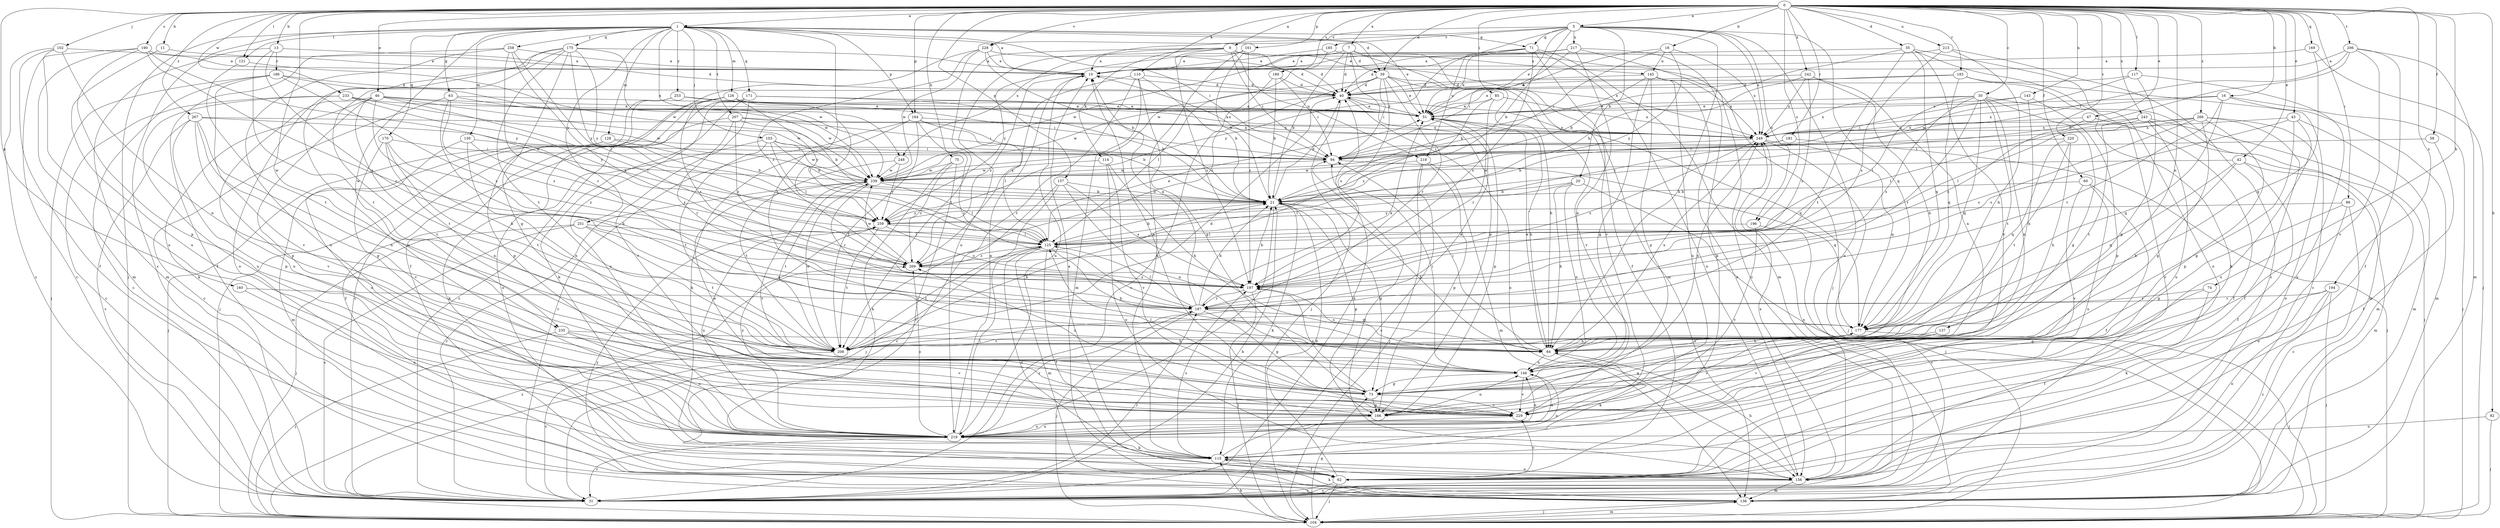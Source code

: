 strict digraph  {
0;
1;
5;
7;
8;
10;
11;
13;
16;
18;
20;
21;
30;
31;
35;
39;
40;
42;
43;
46;
47;
51;
58;
60;
62;
63;
71;
73;
74;
75;
82;
84;
85;
86;
94;
102;
103;
104;
110;
114;
115;
117;
121;
125;
126;
128;
130;
136;
137;
143;
145;
146;
156;
157;
160;
161;
164;
166;
169;
170;
171;
175;
177;
181;
183;
185;
186;
187;
189;
190;
194;
196;
197;
206;
207;
208;
213;
217;
218;
219;
220;
228;
229;
233;
235;
239;
242;
243;
248;
249;
251;
253;
258;
259;
266;
267;
269;
0 -> 1  [label=a];
0 -> 5  [label=a];
0 -> 7  [label=a];
0 -> 8  [label=a];
0 -> 11  [label=b];
0 -> 13  [label=b];
0 -> 16  [label=b];
0 -> 18  [label=b];
0 -> 30  [label=c];
0 -> 35  [label=d];
0 -> 39  [label=d];
0 -> 42  [label=e];
0 -> 43  [label=e];
0 -> 46  [label=e];
0 -> 47  [label=e];
0 -> 58  [label=f];
0 -> 60  [label=f];
0 -> 74  [label=h];
0 -> 75  [label=h];
0 -> 82  [label=h];
0 -> 85  [label=i];
0 -> 86  [label=i];
0 -> 102  [label=j];
0 -> 110  [label=k];
0 -> 117  [label=l];
0 -> 121  [label=l];
0 -> 137  [label=n];
0 -> 143  [label=n];
0 -> 157  [label=p];
0 -> 160  [label=p];
0 -> 161  [label=p];
0 -> 164  [label=p];
0 -> 169  [label=q];
0 -> 181  [label=r];
0 -> 183  [label=r];
0 -> 189  [label=s];
0 -> 190  [label=s];
0 -> 194  [label=s];
0 -> 196  [label=s];
0 -> 206  [label=t];
0 -> 213  [label=u];
0 -> 220  [label=v];
0 -> 228  [label=v];
0 -> 233  [label=w];
0 -> 235  [label=w];
0 -> 242  [label=x];
0 -> 243  [label=x];
0 -> 266  [label=z];
0 -> 267  [label=z];
1 -> 10  [label=a];
1 -> 31  [label=c];
1 -> 39  [label=d];
1 -> 51  [label=e];
1 -> 63  [label=g];
1 -> 71  [label=g];
1 -> 84  [label=h];
1 -> 94  [label=i];
1 -> 103  [label=j];
1 -> 104  [label=j];
1 -> 121  [label=l];
1 -> 126  [label=m];
1 -> 128  [label=m];
1 -> 130  [label=m];
1 -> 164  [label=p];
1 -> 170  [label=q];
1 -> 171  [label=q];
1 -> 175  [label=q];
1 -> 207  [label=t];
1 -> 235  [label=w];
1 -> 248  [label=x];
1 -> 251  [label=y];
1 -> 253  [label=y];
1 -> 258  [label=y];
5 -> 20  [label=b];
5 -> 21  [label=b];
5 -> 51  [label=e];
5 -> 71  [label=g];
5 -> 84  [label=h];
5 -> 156  [label=o];
5 -> 177  [label=q];
5 -> 185  [label=r];
5 -> 196  [label=s];
5 -> 217  [label=u];
5 -> 218  [label=u];
5 -> 228  [label=v];
5 -> 248  [label=x];
5 -> 249  [label=x];
7 -> 21  [label=b];
7 -> 39  [label=d];
7 -> 40  [label=d];
7 -> 62  [label=f];
7 -> 136  [label=m];
7 -> 166  [label=p];
7 -> 239  [label=w];
8 -> 10  [label=a];
8 -> 40  [label=d];
8 -> 94  [label=i];
8 -> 114  [label=k];
8 -> 145  [label=n];
8 -> 197  [label=s];
8 -> 208  [label=t];
8 -> 218  [label=u];
8 -> 219  [label=u];
8 -> 249  [label=x];
10 -> 40  [label=d];
10 -> 219  [label=u];
10 -> 269  [label=z];
11 -> 10  [label=a];
11 -> 219  [label=u];
13 -> 40  [label=d];
13 -> 136  [label=m];
13 -> 186  [label=r];
13 -> 187  [label=r];
13 -> 208  [label=t];
16 -> 51  [label=e];
16 -> 104  [label=j];
16 -> 136  [label=m];
16 -> 177  [label=q];
16 -> 187  [label=r];
16 -> 249  [label=x];
18 -> 51  [label=e];
18 -> 94  [label=i];
18 -> 145  [label=n];
18 -> 249  [label=x];
18 -> 259  [label=y];
20 -> 21  [label=b];
20 -> 84  [label=h];
20 -> 104  [label=j];
20 -> 125  [label=l];
20 -> 146  [label=n];
21 -> 40  [label=d];
21 -> 73  [label=g];
21 -> 84  [label=h];
21 -> 115  [label=k];
21 -> 166  [label=p];
21 -> 219  [label=u];
21 -> 259  [label=y];
30 -> 51  [label=e];
30 -> 73  [label=g];
30 -> 125  [label=l];
30 -> 136  [label=m];
30 -> 146  [label=n];
30 -> 177  [label=q];
30 -> 187  [label=r];
30 -> 197  [label=s];
30 -> 208  [label=t];
30 -> 249  [label=x];
31 -> 21  [label=b];
31 -> 40  [label=d];
31 -> 187  [label=r];
31 -> 249  [label=x];
35 -> 10  [label=a];
35 -> 21  [label=b];
35 -> 31  [label=c];
35 -> 156  [label=o];
35 -> 177  [label=q];
35 -> 208  [label=t];
35 -> 229  [label=v];
39 -> 40  [label=d];
39 -> 51  [label=e];
39 -> 84  [label=h];
39 -> 94  [label=i];
39 -> 125  [label=l];
39 -> 187  [label=r];
39 -> 197  [label=s];
39 -> 229  [label=v];
39 -> 269  [label=z];
40 -> 51  [label=e];
40 -> 104  [label=j];
40 -> 156  [label=o];
40 -> 177  [label=q];
40 -> 239  [label=w];
42 -> 62  [label=f];
42 -> 84  [label=h];
42 -> 136  [label=m];
42 -> 177  [label=q];
42 -> 239  [label=w];
43 -> 73  [label=g];
43 -> 136  [label=m];
43 -> 197  [label=s];
43 -> 219  [label=u];
43 -> 249  [label=x];
46 -> 51  [label=e];
46 -> 84  [label=h];
46 -> 115  [label=k];
46 -> 125  [label=l];
46 -> 166  [label=p];
46 -> 208  [label=t];
46 -> 219  [label=u];
46 -> 239  [label=w];
46 -> 249  [label=x];
47 -> 62  [label=f];
47 -> 249  [label=x];
47 -> 269  [label=z];
51 -> 40  [label=d];
51 -> 84  [label=h];
51 -> 166  [label=p];
51 -> 249  [label=x];
58 -> 62  [label=f];
58 -> 94  [label=i];
60 -> 21  [label=b];
60 -> 62  [label=f];
60 -> 219  [label=u];
60 -> 229  [label=v];
62 -> 21  [label=b];
62 -> 31  [label=c];
62 -> 104  [label=j];
62 -> 229  [label=v];
63 -> 31  [label=c];
63 -> 51  [label=e];
63 -> 84  [label=h];
63 -> 239  [label=w];
63 -> 269  [label=z];
71 -> 10  [label=a];
71 -> 51  [label=e];
71 -> 136  [label=m];
71 -> 156  [label=o];
71 -> 197  [label=s];
71 -> 229  [label=v];
71 -> 259  [label=y];
73 -> 10  [label=a];
73 -> 125  [label=l];
73 -> 166  [label=p];
73 -> 197  [label=s];
73 -> 229  [label=v];
73 -> 269  [label=z];
74 -> 62  [label=f];
74 -> 73  [label=g];
74 -> 187  [label=r];
75 -> 62  [label=f];
75 -> 115  [label=k];
75 -> 239  [label=w];
75 -> 269  [label=z];
82 -> 104  [label=j];
82 -> 219  [label=u];
84 -> 51  [label=e];
84 -> 94  [label=i];
84 -> 115  [label=k];
84 -> 146  [label=n];
84 -> 197  [label=s];
84 -> 249  [label=x];
85 -> 51  [label=e];
85 -> 187  [label=r];
85 -> 249  [label=x];
85 -> 269  [label=z];
86 -> 31  [label=c];
86 -> 73  [label=g];
86 -> 156  [label=o];
86 -> 259  [label=y];
94 -> 10  [label=a];
94 -> 177  [label=q];
94 -> 239  [label=w];
102 -> 10  [label=a];
102 -> 31  [label=c];
102 -> 62  [label=f];
102 -> 146  [label=n];
102 -> 219  [label=u];
103 -> 21  [label=b];
103 -> 94  [label=i];
103 -> 115  [label=k];
103 -> 125  [label=l];
103 -> 208  [label=t];
103 -> 239  [label=w];
104 -> 73  [label=g];
104 -> 115  [label=k];
104 -> 136  [label=m];
104 -> 269  [label=z];
110 -> 21  [label=b];
110 -> 40  [label=d];
110 -> 73  [label=g];
110 -> 136  [label=m];
110 -> 208  [label=t];
110 -> 269  [label=z];
114 -> 84  [label=h];
114 -> 156  [label=o];
114 -> 229  [label=v];
114 -> 239  [label=w];
115 -> 10  [label=a];
115 -> 62  [label=f];
115 -> 146  [label=n];
115 -> 156  [label=o];
115 -> 197  [label=s];
117 -> 40  [label=d];
117 -> 73  [label=g];
117 -> 156  [label=o];
117 -> 239  [label=w];
121 -> 208  [label=t];
121 -> 239  [label=w];
125 -> 21  [label=b];
125 -> 51  [label=e];
125 -> 62  [label=f];
125 -> 84  [label=h];
125 -> 136  [label=m];
125 -> 156  [label=o];
125 -> 208  [label=t];
125 -> 269  [label=z];
126 -> 31  [label=c];
126 -> 51  [label=e];
126 -> 125  [label=l];
126 -> 156  [label=o];
126 -> 197  [label=s];
126 -> 259  [label=y];
128 -> 21  [label=b];
128 -> 94  [label=i];
128 -> 104  [label=j];
128 -> 136  [label=m];
130 -> 94  [label=i];
130 -> 146  [label=n];
130 -> 219  [label=u];
130 -> 269  [label=z];
136 -> 104  [label=j];
136 -> 115  [label=k];
136 -> 259  [label=y];
137 -> 84  [label=h];
137 -> 208  [label=t];
137 -> 229  [label=v];
143 -> 51  [label=e];
143 -> 84  [label=h];
143 -> 94  [label=i];
143 -> 166  [label=p];
145 -> 21  [label=b];
145 -> 40  [label=d];
145 -> 73  [label=g];
145 -> 156  [label=o];
145 -> 166  [label=p];
145 -> 219  [label=u];
145 -> 249  [label=x];
146 -> 73  [label=g];
146 -> 94  [label=i];
146 -> 219  [label=u];
146 -> 229  [label=v];
146 -> 249  [label=x];
156 -> 31  [label=c];
156 -> 84  [label=h];
156 -> 94  [label=i];
156 -> 136  [label=m];
156 -> 249  [label=x];
157 -> 21  [label=b];
157 -> 31  [label=c];
157 -> 104  [label=j];
157 -> 146  [label=n];
157 -> 197  [label=s];
160 -> 187  [label=r];
160 -> 219  [label=u];
161 -> 10  [label=a];
161 -> 21  [label=b];
161 -> 115  [label=k];
161 -> 197  [label=s];
161 -> 259  [label=y];
164 -> 21  [label=b];
164 -> 31  [label=c];
164 -> 115  [label=k];
164 -> 125  [label=l];
164 -> 187  [label=r];
164 -> 208  [label=t];
164 -> 249  [label=x];
166 -> 146  [label=n];
166 -> 177  [label=q];
166 -> 219  [label=u];
166 -> 239  [label=w];
169 -> 10  [label=a];
169 -> 104  [label=j];
169 -> 177  [label=q];
170 -> 94  [label=i];
170 -> 146  [label=n];
170 -> 208  [label=t];
170 -> 229  [label=v];
170 -> 269  [label=z];
171 -> 21  [label=b];
171 -> 31  [label=c];
171 -> 51  [label=e];
171 -> 115  [label=k];
171 -> 219  [label=u];
171 -> 229  [label=v];
175 -> 10  [label=a];
175 -> 73  [label=g];
175 -> 125  [label=l];
175 -> 156  [label=o];
175 -> 208  [label=t];
175 -> 219  [label=u];
175 -> 229  [label=v];
175 -> 239  [label=w];
175 -> 259  [label=y];
177 -> 84  [label=h];
177 -> 104  [label=j];
177 -> 208  [label=t];
177 -> 229  [label=v];
181 -> 21  [label=b];
181 -> 94  [label=i];
181 -> 104  [label=j];
183 -> 31  [label=c];
183 -> 40  [label=d];
183 -> 51  [label=e];
183 -> 115  [label=k];
183 -> 177  [label=q];
185 -> 10  [label=a];
185 -> 104  [label=j];
185 -> 239  [label=w];
186 -> 31  [label=c];
186 -> 40  [label=d];
186 -> 104  [label=j];
186 -> 197  [label=s];
186 -> 229  [label=v];
186 -> 239  [label=w];
187 -> 10  [label=a];
187 -> 21  [label=b];
187 -> 51  [label=e];
187 -> 73  [label=g];
187 -> 104  [label=j];
187 -> 125  [label=l];
187 -> 177  [label=q];
189 -> 21  [label=b];
189 -> 31  [label=c];
189 -> 40  [label=d];
189 -> 94  [label=i];
190 -> 10  [label=a];
190 -> 31  [label=c];
190 -> 136  [label=m];
190 -> 166  [label=p];
190 -> 197  [label=s];
190 -> 259  [label=y];
194 -> 31  [label=c];
194 -> 104  [label=j];
194 -> 115  [label=k];
194 -> 156  [label=o];
194 -> 187  [label=r];
196 -> 31  [label=c];
196 -> 125  [label=l];
196 -> 229  [label=v];
197 -> 21  [label=b];
197 -> 104  [label=j];
197 -> 187  [label=r];
206 -> 10  [label=a];
206 -> 21  [label=b];
206 -> 62  [label=f];
206 -> 94  [label=i];
206 -> 136  [label=m];
206 -> 229  [label=v];
207 -> 21  [label=b];
207 -> 62  [label=f];
207 -> 94  [label=i];
207 -> 187  [label=r];
207 -> 249  [label=x];
207 -> 269  [label=z];
208 -> 21  [label=b];
208 -> 31  [label=c];
208 -> 40  [label=d];
208 -> 51  [label=e];
208 -> 239  [label=w];
213 -> 10  [label=a];
213 -> 31  [label=c];
213 -> 84  [label=h];
213 -> 197  [label=s];
217 -> 10  [label=a];
217 -> 31  [label=c];
217 -> 40  [label=d];
217 -> 94  [label=i];
217 -> 115  [label=k];
217 -> 146  [label=n];
218 -> 31  [label=c];
218 -> 104  [label=j];
218 -> 136  [label=m];
218 -> 166  [label=p];
218 -> 239  [label=w];
219 -> 10  [label=a];
219 -> 31  [label=c];
219 -> 115  [label=k];
219 -> 125  [label=l];
219 -> 146  [label=n];
219 -> 187  [label=r];
219 -> 259  [label=y];
219 -> 269  [label=z];
220 -> 84  [label=h];
220 -> 94  [label=i];
220 -> 177  [label=q];
220 -> 208  [label=t];
228 -> 10  [label=a];
228 -> 21  [label=b];
228 -> 40  [label=d];
228 -> 62  [label=f];
228 -> 239  [label=w];
228 -> 269  [label=z];
229 -> 219  [label=u];
233 -> 31  [label=c];
233 -> 51  [label=e];
233 -> 219  [label=u];
233 -> 239  [label=w];
233 -> 259  [label=y];
235 -> 84  [label=h];
235 -> 104  [label=j];
235 -> 219  [label=u];
235 -> 229  [label=v];
239 -> 21  [label=b];
239 -> 31  [label=c];
239 -> 125  [label=l];
239 -> 187  [label=r];
239 -> 208  [label=t];
239 -> 229  [label=v];
242 -> 21  [label=b];
242 -> 40  [label=d];
242 -> 84  [label=h];
242 -> 146  [label=n];
242 -> 197  [label=s];
242 -> 249  [label=x];
243 -> 104  [label=j];
243 -> 125  [label=l];
243 -> 136  [label=m];
243 -> 208  [label=t];
243 -> 219  [label=u];
243 -> 249  [label=x];
248 -> 208  [label=t];
248 -> 239  [label=w];
248 -> 259  [label=y];
249 -> 94  [label=i];
249 -> 104  [label=j];
249 -> 177  [label=q];
249 -> 197  [label=s];
251 -> 31  [label=c];
251 -> 104  [label=j];
251 -> 125  [label=l];
251 -> 177  [label=q];
251 -> 208  [label=t];
253 -> 51  [label=e];
253 -> 94  [label=i];
253 -> 104  [label=j];
253 -> 166  [label=p];
258 -> 10  [label=a];
258 -> 62  [label=f];
258 -> 187  [label=r];
258 -> 197  [label=s];
258 -> 219  [label=u];
258 -> 259  [label=y];
259 -> 125  [label=l];
259 -> 197  [label=s];
259 -> 208  [label=t];
259 -> 219  [label=u];
266 -> 62  [label=f];
266 -> 73  [label=g];
266 -> 125  [label=l];
266 -> 156  [label=o];
266 -> 166  [label=p];
266 -> 197  [label=s];
266 -> 249  [label=x];
266 -> 259  [label=y];
267 -> 31  [label=c];
267 -> 73  [label=g];
267 -> 146  [label=n];
267 -> 166  [label=p];
267 -> 229  [label=v];
267 -> 239  [label=w];
267 -> 249  [label=x];
269 -> 197  [label=s];
269 -> 239  [label=w];
}
